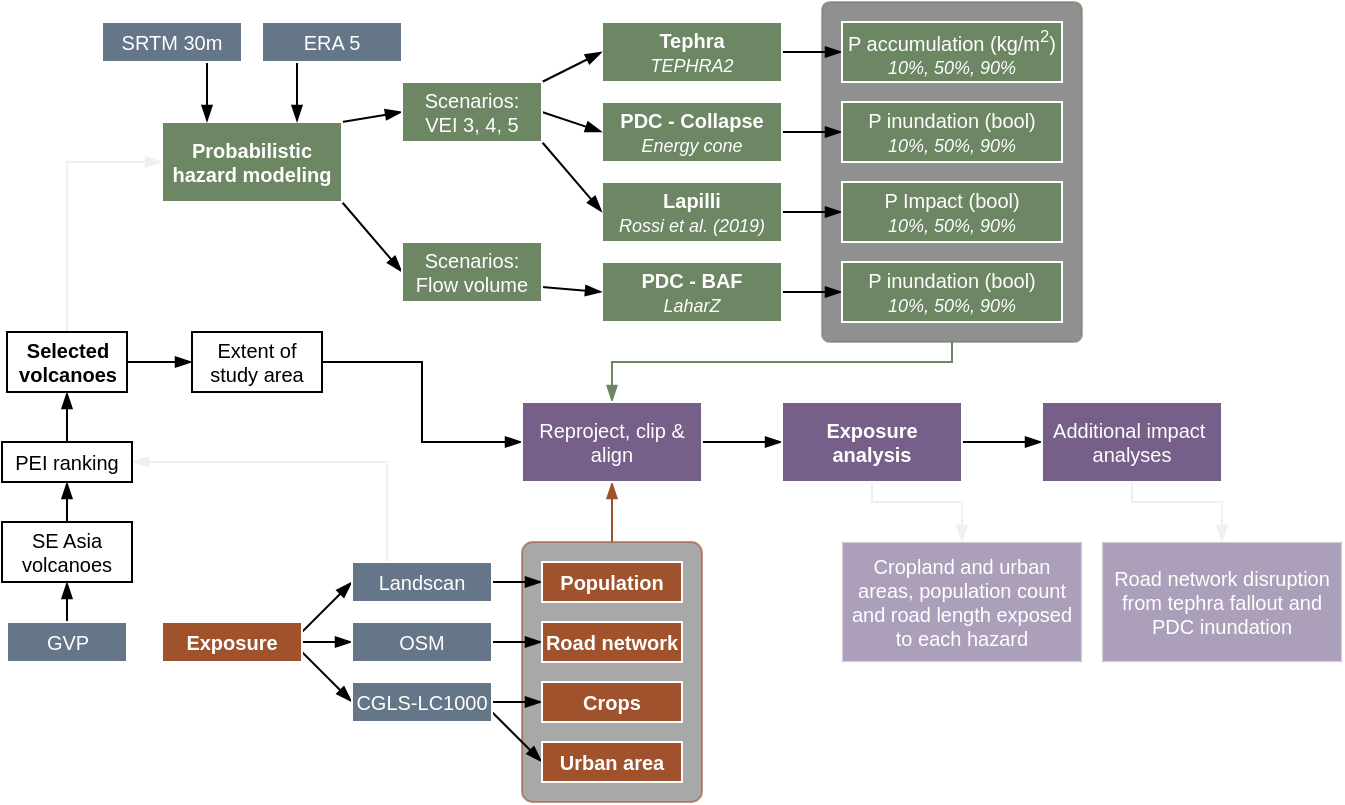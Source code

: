 <mxfile version="14.2.4" type="embed">
    <diagram id="a_LjDYhtA-ulUlTK65He" name="Page-1">
        <mxGraphModel dx="1354" dy="1012" grid="1" gridSize="10" guides="1" tooltips="1" connect="1" arrows="1" fold="1" page="1" pageScale="1" pageWidth="827" pageHeight="1169" math="0" shadow="0">
            <root>
                <mxCell id="0"/>
                <mxCell id="1" parent="0"/>
                <mxCell id="73" value="" style="edgeStyle=orthogonalEdgeStyle;rounded=0;jumpSize=6;orthogonalLoop=1;jettySize=auto;html=1;startArrow=none;startFill=0;endArrow=blockThin;endFill=1;strokeWidth=1;fontSize=10;strokeColor=#A0522D;" edge="1" parent="1" source="61" target="39">
                    <mxGeometry relative="1" as="geometry"/>
                </mxCell>
                <mxCell id="61" value="" style="rounded=1;whiteSpace=wrap;html=1;shadow=0;strokeWidth=1;fontSize=10;opacity=60;arcSize=6;fillColor=#6E6E6E;strokeColor=#A0522D;" vertex="1" parent="1">
                    <mxGeometry x="320" y="290" width="90" height="130" as="geometry"/>
                </mxCell>
                <mxCell id="72" style="edgeStyle=orthogonalEdgeStyle;rounded=0;jumpSize=6;orthogonalLoop=1;jettySize=auto;html=1;exitX=0.5;exitY=1;exitDx=0;exitDy=0;entryX=0.5;entryY=0;entryDx=0;entryDy=0;startArrow=none;startFill=0;endArrow=blockThin;endFill=1;strokeWidth=1;fontSize=10;strokeColor=#6D8764;" edge="1" parent="1" source="60" target="39">
                    <mxGeometry relative="1" as="geometry">
                        <Array as="points">
                            <mxPoint x="535" y="200"/>
                            <mxPoint x="365" y="200"/>
                        </Array>
                    </mxGeometry>
                </mxCell>
                <mxCell id="60" value="" style="rounded=1;whiteSpace=wrap;html=1;shadow=0;strokeWidth=1;fontSize=10;opacity=60;arcSize=3;fillColor=#474747;strokeColor=#6D8764;" vertex="1" parent="1">
                    <mxGeometry x="470" y="20" width="130" height="170" as="geometry"/>
                </mxCell>
                <mxCell id="40" style="edgeStyle=none;rounded=0;orthogonalLoop=1;jettySize=auto;html=1;exitX=1;exitY=0.5;exitDx=0;exitDy=0;endArrow=blockThin;endFill=1;fontSize=10;" edge="1" parent="1" source="3" target="31">
                    <mxGeometry relative="1" as="geometry"/>
                </mxCell>
                <mxCell id="88" style="edgeStyle=orthogonalEdgeStyle;rounded=0;jumpSize=4;orthogonalLoop=1;jettySize=auto;html=1;exitX=0.5;exitY=0;exitDx=0;exitDy=0;entryX=0;entryY=0.5;entryDx=0;entryDy=0;startArrow=none;startFill=0;endArrow=blockThin;endFill=1;strokeColor=#F0F0F0;strokeWidth=1;fontSize=10;" edge="1" parent="1" source="3" target="4">
                    <mxGeometry relative="1" as="geometry"/>
                </mxCell>
                <mxCell id="3" value="Selected&lt;br&gt;volcanoes" style="rounded=0;whiteSpace=wrap;html=1;fontSize=10;fontStyle=1" vertex="1" parent="1">
                    <mxGeometry x="62.5" y="185" width="60" height="30" as="geometry"/>
                </mxCell>
                <mxCell id="18" style="rounded=0;orthogonalLoop=1;jettySize=auto;html=1;exitX=1;exitY=0;exitDx=0;exitDy=0;entryX=0;entryY=0.5;entryDx=0;entryDy=0;fontSize=10;endArrow=blockThin;endFill=1;" edge="1" parent="1" source="4" target="11">
                    <mxGeometry relative="1" as="geometry"/>
                </mxCell>
                <mxCell id="19" style="rounded=0;orthogonalLoop=1;jettySize=auto;html=1;exitX=1;exitY=1;exitDx=0;exitDy=0;entryX=0;entryY=0.5;entryDx=0;entryDy=0;fontSize=10;endArrow=blockThin;endFill=1;" edge="1" parent="1" source="4" target="12">
                    <mxGeometry relative="1" as="geometry"/>
                </mxCell>
                <mxCell id="4" value="Probabilistic hazard modeling" style="rounded=0;whiteSpace=wrap;html=1;fontSize=10;fillColor=#6d8764;fontColor=#ffffff;strokeColor=#FFFFFF;fontStyle=1" vertex="1" parent="1">
                    <mxGeometry x="140" y="80" width="90" height="40" as="geometry"/>
                </mxCell>
                <mxCell id="52" style="edgeStyle=none;rounded=0;orthogonalLoop=1;jettySize=auto;html=1;exitX=1;exitY=0.25;exitDx=0;exitDy=0;entryX=0;entryY=0.5;entryDx=0;entryDy=0;endArrow=blockThin;endFill=1;fontSize=10;" edge="1" parent="1" source="6" target="32">
                    <mxGeometry relative="1" as="geometry"/>
                </mxCell>
                <mxCell id="53" style="edgeStyle=none;rounded=0;orthogonalLoop=1;jettySize=auto;html=1;exitX=1;exitY=0.5;exitDx=0;exitDy=0;entryX=0;entryY=0.5;entryDx=0;entryDy=0;endArrow=blockThin;endFill=1;fontSize=10;" edge="1" parent="1" source="6" target="34">
                    <mxGeometry relative="1" as="geometry"/>
                </mxCell>
                <mxCell id="54" style="edgeStyle=none;rounded=0;orthogonalLoop=1;jettySize=auto;html=1;exitX=1;exitY=0.75;exitDx=0;exitDy=0;entryX=0;entryY=0.5;entryDx=0;entryDy=0;endArrow=blockThin;endFill=1;fontSize=10;" edge="1" parent="1" source="6" target="33">
                    <mxGeometry relative="1" as="geometry"/>
                </mxCell>
                <mxCell id="6" value="Exposure" style="rounded=0;whiteSpace=wrap;html=1;fontSize=10;fillColor=#a0522d;fontColor=#ffffff;strokeColor=#FFFFFF;fontStyle=1" vertex="1" parent="1">
                    <mxGeometry x="140" y="330" width="70" height="20" as="geometry"/>
                </mxCell>
                <mxCell id="24" style="edgeStyle=none;rounded=0;orthogonalLoop=1;jettySize=auto;html=1;exitX=1;exitY=0.5;exitDx=0;exitDy=0;entryX=0;entryY=0.5;entryDx=0;entryDy=0;endArrow=blockThin;endFill=1;fontSize=10;" edge="1" parent="1" source="7" target="13">
                    <mxGeometry relative="1" as="geometry"/>
                </mxCell>
                <mxCell id="7" value="&lt;b&gt;Tephra&lt;/b&gt;&lt;br&gt;&lt;i&gt;&lt;font style=&quot;font-size: 9px&quot;&gt;TEPHRA2&lt;/font&gt;&lt;/i&gt;" style="rounded=0;whiteSpace=wrap;html=1;fontSize=10;fillColor=#6d8764;fontColor=#ffffff;strokeColor=#FFFFFF;" vertex="1" parent="1">
                    <mxGeometry x="360" y="30" width="90" height="30" as="geometry"/>
                </mxCell>
                <mxCell id="68" style="edgeStyle=orthogonalEdgeStyle;rounded=0;jumpSize=6;orthogonalLoop=1;jettySize=auto;html=1;exitX=1;exitY=0.5;exitDx=0;exitDy=0;entryX=0;entryY=0.5;entryDx=0;entryDy=0;startArrow=none;startFill=0;endArrow=blockThin;endFill=1;strokeWidth=1;fontSize=10;" edge="1" parent="1" source="8" target="64">
                    <mxGeometry relative="1" as="geometry"/>
                </mxCell>
                <mxCell id="8" value="&lt;b&gt;PDC - Collapse&lt;/b&gt;&lt;br&gt;&lt;i&gt;&lt;font style=&quot;font-size: 9px&quot;&gt;Energy cone&lt;/font&gt;&lt;/i&gt;" style="rounded=0;whiteSpace=wrap;html=1;fontSize=10;fillColor=#6d8764;fontColor=#ffffff;strokeColor=#FFFFFF;" vertex="1" parent="1">
                    <mxGeometry x="360" y="70" width="90" height="30" as="geometry"/>
                </mxCell>
                <mxCell id="70" style="edgeStyle=orthogonalEdgeStyle;rounded=0;jumpSize=6;orthogonalLoop=1;jettySize=auto;html=1;exitX=1;exitY=0.5;exitDx=0;exitDy=0;entryX=0;entryY=0.5;entryDx=0;entryDy=0;startArrow=none;startFill=0;endArrow=blockThin;endFill=1;strokeWidth=1;fontSize=10;" edge="1" parent="1" source="9" target="65">
                    <mxGeometry relative="1" as="geometry"/>
                </mxCell>
                <mxCell id="9" value="&lt;b&gt;PDC - BAF&lt;/b&gt;&lt;br&gt;&lt;i&gt;&lt;font style=&quot;font-size: 9px&quot;&gt;LaharZ&lt;/font&gt;&lt;/i&gt;" style="rounded=0;whiteSpace=wrap;html=1;fontSize=10;fillColor=#6d8764;fontColor=#ffffff;strokeColor=#FFFFFF;" vertex="1" parent="1">
                    <mxGeometry x="360" y="150" width="90" height="30" as="geometry"/>
                </mxCell>
                <mxCell id="69" style="edgeStyle=orthogonalEdgeStyle;rounded=0;jumpSize=6;orthogonalLoop=1;jettySize=auto;html=1;exitX=1;exitY=0.5;exitDx=0;exitDy=0;entryX=0;entryY=0.5;entryDx=0;entryDy=0;startArrow=none;startFill=0;endArrow=blockThin;endFill=1;strokeWidth=1;fontSize=10;" edge="1" parent="1" source="10" target="15">
                    <mxGeometry relative="1" as="geometry"/>
                </mxCell>
                <mxCell id="10" value="&lt;b&gt;Lapilli&lt;/b&gt;&lt;br&gt;&lt;i&gt;&lt;font style=&quot;font-size: 9px&quot;&gt;Rossi et al. (2019)&lt;/font&gt;&lt;/i&gt;" style="rounded=0;whiteSpace=wrap;html=1;fontSize=10;fillColor=#6d8764;fontColor=#ffffff;strokeColor=#FFFFFF;" vertex="1" parent="1">
                    <mxGeometry x="360" y="110" width="90" height="30" as="geometry"/>
                </mxCell>
                <mxCell id="20" style="rounded=0;orthogonalLoop=1;jettySize=auto;html=1;exitX=1;exitY=0;exitDx=0;exitDy=0;entryX=0;entryY=0.5;entryDx=0;entryDy=0;fontSize=10;endArrow=blockThin;endFill=1;" edge="1" parent="1" source="11" target="7">
                    <mxGeometry relative="1" as="geometry"/>
                </mxCell>
                <mxCell id="21" style="rounded=0;orthogonalLoop=1;jettySize=auto;html=1;exitX=1;exitY=0.5;exitDx=0;exitDy=0;entryX=0;entryY=0.5;entryDx=0;entryDy=0;fontSize=10;endArrow=blockThin;endFill=1;" edge="1" parent="1" source="11" target="8">
                    <mxGeometry relative="1" as="geometry"/>
                </mxCell>
                <mxCell id="22" style="rounded=0;orthogonalLoop=1;jettySize=auto;html=1;exitX=1;exitY=1;exitDx=0;exitDy=0;entryX=0;entryY=0.5;entryDx=0;entryDy=0;fontSize=10;endArrow=blockThin;endFill=1;" edge="1" parent="1" source="11" target="10">
                    <mxGeometry relative="1" as="geometry"/>
                </mxCell>
                <mxCell id="11" value="Scenarios: &lt;br&gt;VEI 3, 4, 5" style="rounded=0;whiteSpace=wrap;html=1;fontSize=10;fillColor=#6d8764;fontColor=#ffffff;strokeColor=#FFFFFF;" vertex="1" parent="1">
                    <mxGeometry x="260" y="60" width="70" height="30" as="geometry"/>
                </mxCell>
                <mxCell id="23" style="rounded=0;orthogonalLoop=1;jettySize=auto;html=1;exitX=1;exitY=0.75;exitDx=0;exitDy=0;entryX=0;entryY=0.5;entryDx=0;entryDy=0;fontSize=10;endArrow=blockThin;endFill=1;" edge="1" parent="1" source="12" target="9">
                    <mxGeometry relative="1" as="geometry"/>
                </mxCell>
                <mxCell id="12" value="Scenarios: Flow volume" style="rounded=0;whiteSpace=wrap;html=1;fontSize=10;fillColor=#6d8764;fontColor=#ffffff;strokeColor=#FFFFFF;" vertex="1" parent="1">
                    <mxGeometry x="260" y="140" width="70" height="30" as="geometry"/>
                </mxCell>
                <mxCell id="13" value="P accumulation (kg/m&lt;sup&gt;2&lt;/sup&gt;)&lt;br&gt;&lt;i&gt;&lt;font style=&quot;font-size: 9px&quot;&gt;10%, 50%, 90%&lt;/font&gt;&lt;/i&gt;" style="rounded=0;whiteSpace=wrap;html=1;fontSize=10;fillColor=#6d8764;fontColor=#ffffff;strokeColor=#FFFFFF;" vertex="1" parent="1">
                    <mxGeometry x="480" y="30" width="110" height="30" as="geometry"/>
                </mxCell>
                <mxCell id="15" value="P Impact (bool)&lt;br&gt;&lt;i&gt;&lt;font style=&quot;font-size: 9px&quot;&gt;10%, 50%, 90%&lt;/font&gt;&lt;/i&gt;" style="rounded=0;whiteSpace=wrap;html=1;fontSize=10;fillColor=#6d8764;fontColor=#ffffff;strokeColor=#FFFFFF;" vertex="1" parent="1">
                    <mxGeometry x="480" y="110" width="110" height="30" as="geometry"/>
                </mxCell>
                <mxCell id="71" style="rounded=0;jumpSize=6;orthogonalLoop=1;jettySize=auto;html=1;exitX=1;exitY=0.5;exitDx=0;exitDy=0;entryX=0;entryY=0.5;entryDx=0;entryDy=0;startArrow=none;startFill=0;endArrow=blockThin;endFill=1;strokeWidth=1;fontSize=10;edgeStyle=orthogonalEdgeStyle;" edge="1" parent="1" source="31" target="39">
                    <mxGeometry relative="1" as="geometry"/>
                </mxCell>
                <mxCell id="31" value="Extent of study area" style="rounded=0;whiteSpace=wrap;html=1;fontSize=10;" vertex="1" parent="1">
                    <mxGeometry x="155" y="185" width="65" height="30" as="geometry"/>
                </mxCell>
                <mxCell id="47" style="edgeStyle=none;rounded=0;orthogonalLoop=1;jettySize=auto;html=1;exitX=1;exitY=0.5;exitDx=0;exitDy=0;entryX=0;entryY=0.5;entryDx=0;entryDy=0;endArrow=blockThin;endFill=1;fontSize=10;" edge="1" parent="1" source="32" target="38">
                    <mxGeometry relative="1" as="geometry"/>
                </mxCell>
                <mxCell id="82" style="edgeStyle=orthogonalEdgeStyle;rounded=0;jumpSize=4;orthogonalLoop=1;jettySize=auto;html=1;exitX=0.25;exitY=0;exitDx=0;exitDy=0;entryX=1;entryY=0.5;entryDx=0;entryDy=0;startArrow=none;startFill=0;endArrow=blockThin;endFill=1;strokeWidth=1;fontSize=10;strokeColor=#F0F0F0;" edge="1" parent="1" source="32" target="57">
                    <mxGeometry relative="1" as="geometry">
                        <Array as="points">
                            <mxPoint x="253" y="250"/>
                        </Array>
                    </mxGeometry>
                </mxCell>
                <mxCell id="32" value="Landscan" style="rounded=0;whiteSpace=wrap;html=1;fontSize=10;fillColor=#647687;fontColor=#ffffff;strokeColor=#FFFFFF;" vertex="1" parent="1">
                    <mxGeometry x="235" y="300" width="70" height="20" as="geometry"/>
                </mxCell>
                <mxCell id="48" style="edgeStyle=none;rounded=0;orthogonalLoop=1;jettySize=auto;html=1;exitX=1;exitY=0.5;exitDx=0;exitDy=0;entryX=0;entryY=0.5;entryDx=0;entryDy=0;endArrow=blockThin;endFill=1;fontSize=10;" edge="1" parent="1" source="33" target="36">
                    <mxGeometry relative="1" as="geometry"/>
                </mxCell>
                <mxCell id="49" style="edgeStyle=none;rounded=0;orthogonalLoop=1;jettySize=auto;html=1;exitX=1;exitY=0.75;exitDx=0;exitDy=0;entryX=0;entryY=0.5;entryDx=0;entryDy=0;endArrow=blockThin;endFill=1;fontSize=10;" edge="1" parent="1" source="33" target="37">
                    <mxGeometry relative="1" as="geometry"/>
                </mxCell>
                <mxCell id="33" value="CGLS-LC1000" style="rounded=0;whiteSpace=wrap;html=1;fontSize=10;fillColor=#647687;fontColor=#ffffff;strokeColor=#FFFFFF;" vertex="1" parent="1">
                    <mxGeometry x="235" y="360" width="70" height="20" as="geometry"/>
                </mxCell>
                <mxCell id="50" style="edgeStyle=none;rounded=0;orthogonalLoop=1;jettySize=auto;html=1;exitX=1;exitY=0.5;exitDx=0;exitDy=0;entryX=0;entryY=0.5;entryDx=0;entryDy=0;endArrow=blockThin;endFill=1;fontSize=10;" edge="1" parent="1" source="34" target="35">
                    <mxGeometry relative="1" as="geometry"/>
                </mxCell>
                <mxCell id="34" value="OSM" style="rounded=0;whiteSpace=wrap;html=1;fontSize=10;fillColor=#647687;fontColor=#ffffff;strokeColor=#FFFFFF;" vertex="1" parent="1">
                    <mxGeometry x="235" y="330" width="70" height="20" as="geometry"/>
                </mxCell>
                <mxCell id="35" value="Road network" style="rounded=0;whiteSpace=wrap;html=1;fontSize=10;fillColor=#a0522d;fontColor=#ffffff;strokeColor=#FFFFFF;fontStyle=1" vertex="1" parent="1">
                    <mxGeometry x="330" y="330" width="70" height="20" as="geometry"/>
                </mxCell>
                <mxCell id="36" value="Crops" style="rounded=0;whiteSpace=wrap;html=1;fontSize=10;fillColor=#a0522d;fontColor=#ffffff;strokeColor=#FFFFFF;fontStyle=1" vertex="1" parent="1">
                    <mxGeometry x="330" y="360" width="70" height="20" as="geometry"/>
                </mxCell>
                <mxCell id="37" value="Urban area" style="rounded=0;whiteSpace=wrap;html=1;fontSize=10;fillColor=#a0522d;fontColor=#ffffff;strokeColor=#FFFFFF;fontStyle=1" vertex="1" parent="1">
                    <mxGeometry x="330" y="390" width="70" height="20" as="geometry"/>
                </mxCell>
                <mxCell id="38" value="Population" style="rounded=0;whiteSpace=wrap;html=1;fontSize=10;fillColor=#a0522d;fontColor=#ffffff;strokeColor=#FFFFFF;fontStyle=1" vertex="1" parent="1">
                    <mxGeometry x="330" y="300" width="70" height="20" as="geometry"/>
                </mxCell>
                <mxCell id="79" style="edgeStyle=orthogonalEdgeStyle;rounded=0;jumpSize=6;orthogonalLoop=1;jettySize=auto;html=1;exitX=1;exitY=0.5;exitDx=0;exitDy=0;startArrow=none;startFill=0;endArrow=blockThin;endFill=1;strokeWidth=1;fontSize=10;" edge="1" parent="1" source="39" target="55">
                    <mxGeometry relative="1" as="geometry"/>
                </mxCell>
                <mxCell id="39" value="Reproject, clip &amp;amp; align" style="rounded=0;whiteSpace=wrap;html=1;fontSize=10;fillColor=#76608a;fontColor=#ffffff;strokeColor=#FFFFFF;" vertex="1" parent="1">
                    <mxGeometry x="320" y="220" width="90" height="40" as="geometry"/>
                </mxCell>
                <mxCell id="75" style="edgeStyle=orthogonalEdgeStyle;rounded=0;jumpSize=6;orthogonalLoop=1;jettySize=auto;html=1;exitX=0.5;exitY=1;exitDx=0;exitDy=0;entryX=0.75;entryY=0;entryDx=0;entryDy=0;startArrow=none;startFill=0;endArrow=blockThin;endFill=1;strokeWidth=1;fontSize=10;" edge="1" parent="1" source="41" target="4">
                    <mxGeometry relative="1" as="geometry"/>
                </mxCell>
                <mxCell id="41" value="ERA 5" style="rounded=0;whiteSpace=wrap;html=1;fontSize=10;fillColor=#647687;fontColor=#ffffff;strokeColor=#FFFFFF;" vertex="1" parent="1">
                    <mxGeometry x="190" y="30" width="70" height="20" as="geometry"/>
                </mxCell>
                <mxCell id="74" style="edgeStyle=orthogonalEdgeStyle;rounded=0;jumpSize=6;orthogonalLoop=1;jettySize=auto;html=1;exitX=0.5;exitY=1;exitDx=0;exitDy=0;entryX=0.25;entryY=0;entryDx=0;entryDy=0;startArrow=none;startFill=0;endArrow=blockThin;endFill=1;strokeWidth=1;fontSize=10;" edge="1" parent="1" source="42" target="4">
                    <mxGeometry relative="1" as="geometry"/>
                </mxCell>
                <mxCell id="42" value="SRTM 30m" style="rounded=0;whiteSpace=wrap;html=1;fontSize=10;fillColor=#647687;fontColor=#ffffff;strokeColor=#FFFFFF;" vertex="1" parent="1">
                    <mxGeometry x="110" y="30" width="70" height="20" as="geometry"/>
                </mxCell>
                <mxCell id="81" style="edgeStyle=orthogonalEdgeStyle;rounded=0;jumpSize=6;orthogonalLoop=1;jettySize=auto;html=1;exitX=1;exitY=0.5;exitDx=0;exitDy=0;entryX=0;entryY=0.5;entryDx=0;entryDy=0;startArrow=none;startFill=0;endArrow=blockThin;endFill=1;strokeWidth=1;fontSize=10;" edge="1" parent="1" source="55" target="80">
                    <mxGeometry relative="1" as="geometry"/>
                </mxCell>
                <mxCell id="86" style="edgeStyle=orthogonalEdgeStyle;rounded=0;jumpSize=4;orthogonalLoop=1;jettySize=auto;html=1;exitX=0.5;exitY=1;exitDx=0;exitDy=0;entryX=0.5;entryY=0;entryDx=0;entryDy=0;startArrow=none;startFill=0;endArrow=blockThin;endFill=1;strokeColor=#F0F0F0;strokeWidth=1;fontSize=10;" edge="1" parent="1" source="55" target="84">
                    <mxGeometry relative="1" as="geometry">
                        <Array as="points">
                            <mxPoint x="495" y="270"/>
                            <mxPoint x="540" y="270"/>
                        </Array>
                    </mxGeometry>
                </mxCell>
                <mxCell id="55" value="Exposure &lt;br&gt;analysis" style="rounded=0;whiteSpace=wrap;html=1;fontSize=10;fillColor=#76608a;fontColor=#ffffff;strokeColor=#FFFFFF;fontStyle=1" vertex="1" parent="1">
                    <mxGeometry x="450" y="220" width="90" height="40" as="geometry"/>
                </mxCell>
                <mxCell id="58" style="edgeStyle=none;rounded=0;orthogonalLoop=1;jettySize=auto;html=1;exitX=0.5;exitY=0;exitDx=0;exitDy=0;entryX=0.5;entryY=1;entryDx=0;entryDy=0;endArrow=blockThin;endFill=1;fontSize=10;" edge="1" parent="1" source="56" target="57">
                    <mxGeometry relative="1" as="geometry"/>
                </mxCell>
                <mxCell id="56" value="SE Asia &lt;br&gt;volcanoes" style="rounded=0;whiteSpace=wrap;html=1;fontSize=10;" vertex="1" parent="1">
                    <mxGeometry x="60" y="280" width="65" height="30" as="geometry"/>
                </mxCell>
                <mxCell id="59" style="edgeStyle=none;rounded=0;orthogonalLoop=1;jettySize=auto;html=1;exitX=0.5;exitY=0;exitDx=0;exitDy=0;entryX=0.5;entryY=1;entryDx=0;entryDy=0;endArrow=blockThin;endFill=1;fontSize=10;" edge="1" parent="1" source="57" target="3">
                    <mxGeometry relative="1" as="geometry"/>
                </mxCell>
                <mxCell id="57" value="PEI ranking" style="rounded=0;whiteSpace=wrap;html=1;fontSize=10;" vertex="1" parent="1">
                    <mxGeometry x="60" y="240" width="65" height="20" as="geometry"/>
                </mxCell>
                <mxCell id="64" value="P inundation (bool)&lt;br&gt;&lt;i&gt;&lt;font style=&quot;font-size: 9px&quot;&gt;10%, 50%, 90%&lt;/font&gt;&lt;/i&gt;" style="rounded=0;whiteSpace=wrap;html=1;fontSize=10;fillColor=#6d8764;fontColor=#ffffff;strokeColor=#FFFFFF;" vertex="1" parent="1">
                    <mxGeometry x="480" y="70" width="110" height="30" as="geometry"/>
                </mxCell>
                <mxCell id="65" value="P inundation (bool)&lt;br&gt;&lt;i&gt;&lt;font style=&quot;font-size: 9px&quot;&gt;10%, 50%, 90%&lt;/font&gt;&lt;/i&gt;" style="rounded=0;whiteSpace=wrap;html=1;fontSize=10;fillColor=#6d8764;fontColor=#ffffff;strokeColor=#FFFFFF;" vertex="1" parent="1">
                    <mxGeometry x="480" y="150" width="110" height="30" as="geometry"/>
                </mxCell>
                <mxCell id="77" style="edgeStyle=orthogonalEdgeStyle;rounded=0;jumpSize=6;orthogonalLoop=1;jettySize=auto;html=1;exitX=0.5;exitY=0;exitDx=0;exitDy=0;entryX=0.5;entryY=1;entryDx=0;entryDy=0;startArrow=none;startFill=0;endArrow=blockThin;endFill=1;strokeWidth=1;fontSize=10;" edge="1" parent="1" source="76" target="56">
                    <mxGeometry relative="1" as="geometry"/>
                </mxCell>
                <mxCell id="76" value="GVP" style="rounded=0;whiteSpace=wrap;html=1;fontSize=10;fillColor=#647687;fontColor=#ffffff;strokeColor=#FFFFFF;" vertex="1" parent="1">
                    <mxGeometry x="62.5" y="330" width="60" height="20" as="geometry"/>
                </mxCell>
                <mxCell id="87" style="edgeStyle=orthogonalEdgeStyle;rounded=0;jumpSize=4;orthogonalLoop=1;jettySize=auto;html=1;exitX=0.5;exitY=1;exitDx=0;exitDy=0;entryX=0.5;entryY=0;entryDx=0;entryDy=0;startArrow=none;startFill=0;endArrow=blockThin;endFill=1;strokeColor=#F0F0F0;strokeWidth=1;fontSize=10;" edge="1" parent="1" source="80" target="85">
                    <mxGeometry relative="1" as="geometry">
                        <Array as="points">
                            <mxPoint x="625" y="270"/>
                            <mxPoint x="670" y="270"/>
                        </Array>
                    </mxGeometry>
                </mxCell>
                <mxCell id="80" value="Additional impact&amp;nbsp;&lt;br&gt;analyses" style="rounded=0;whiteSpace=wrap;html=1;fontSize=10;fillColor=#76608a;fontColor=#ffffff;strokeColor=#FFFFFF;" vertex="1" parent="1">
                    <mxGeometry x="580" y="220" width="90" height="40" as="geometry"/>
                </mxCell>
                <mxCell id="84" value="&lt;span style=&quot;color: rgb(255, 255, 255);&quot;&gt;Cropland and urban areas, population count and road length exposed to each hazard&lt;/span&gt;" style="rounded=0;whiteSpace=wrap;html=1;shadow=0;strokeWidth=1;fillColor=#76608a;fontSize=10;fontColor=#ffffff;strokeColor=#F0F0F0;align=center;opacity=60;" vertex="1" parent="1">
                    <mxGeometry x="480" y="290" width="120" height="60" as="geometry"/>
                </mxCell>
                <mxCell id="85" value="&lt;span style=&quot;color: rgb(255 , 255 , 255)&quot;&gt;Road network disruption from tephra fallout and PDC inundation&lt;/span&gt;" style="rounded=0;whiteSpace=wrap;html=1;shadow=0;strokeWidth=1;fillColor=#76608a;fontSize=10;fontColor=#ffffff;strokeColor=#F0F0F0;align=center;opacity=60;" vertex="1" parent="1">
                    <mxGeometry x="610" y="290" width="120" height="60" as="geometry"/>
                </mxCell>
            </root>
        </mxGraphModel>
    </diagram>
</mxfile>